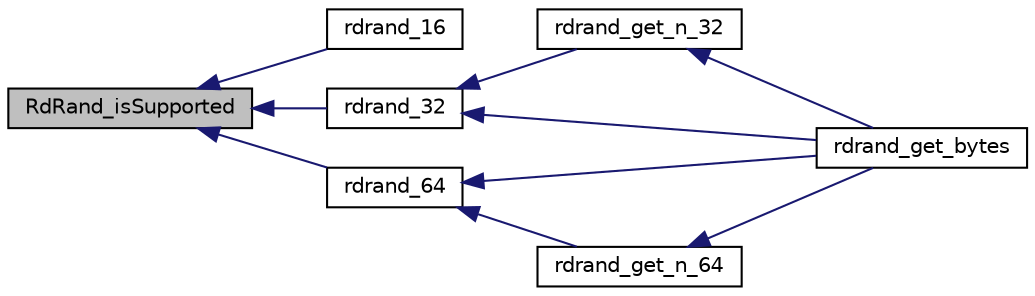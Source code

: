 digraph "RdRand_isSupported"
{
  edge [fontname="Helvetica",fontsize="10",labelfontname="Helvetica",labelfontsize="10"];
  node [fontname="Helvetica",fontsize="10",shape=record];
  rankdir="LR";
  Node1 [label="RdRand_isSupported",height=0.2,width=0.4,color="black", fillcolor="grey75", style="filled" fontcolor="black"];
  Node1 -> Node2 [dir="back",color="midnightblue",fontsize="10",style="solid",fontname="Helvetica"];
  Node2 [label="rdrand_16",height=0.2,width=0.4,color="black", fillcolor="white", style="filled",URL="$rdrand_8cpp.html#ac0b6836005a9eeaa7fc22e8ec128da4c",tooltip="Calls rdrand for a 16-bit result. "];
  Node1 -> Node3 [dir="back",color="midnightblue",fontsize="10",style="solid",fontname="Helvetica"];
  Node3 [label="rdrand_32",height=0.2,width=0.4,color="black", fillcolor="white", style="filled",URL="$rdrand_8cpp.html#ae5322e4aa5e55c40875b980638726001",tooltip="Calls rdrand for a 32-byte result. "];
  Node3 -> Node4 [dir="back",color="midnightblue",fontsize="10",style="solid",fontname="Helvetica"];
  Node4 [label="rdrand_get_n_32",height=0.2,width=0.4,color="black", fillcolor="white", style="filled",URL="$rdrand_8cpp.html#a226c1c992d91231a6d0c374b3ccb3f44",tooltip="Calls rdrand to obtain multiple 32-byte results. "];
  Node4 -> Node5 [dir="back",color="midnightblue",fontsize="10",style="solid",fontname="Helvetica"];
  Node5 [label="rdrand_get_bytes",height=0.2,width=0.4,color="black", fillcolor="white", style="filled",URL="$rdrand_8cpp.html#a1908b1f4b65c4dabc7cfdff97b488095",tooltip="Calls rdrand to fill a buffer of arbitrary size with random bytes. "];
  Node3 -> Node5 [dir="back",color="midnightblue",fontsize="10",style="solid",fontname="Helvetica"];
  Node1 -> Node6 [dir="back",color="midnightblue",fontsize="10",style="solid",fontname="Helvetica"];
  Node6 [label="rdrand_64",height=0.2,width=0.4,color="black", fillcolor="white", style="filled",URL="$rdrand_8cpp.html#a2982203449ab462050e54165e8f091db",tooltip="Calls rdrand for a 64-byte result. "];
  Node6 -> Node7 [dir="back",color="midnightblue",fontsize="10",style="solid",fontname="Helvetica"];
  Node7 [label="rdrand_get_n_64",height=0.2,width=0.4,color="black", fillcolor="white", style="filled",URL="$rdrand_8cpp.html#a2e933b7b559d673f1b22a64710b772f7",tooltip="Calls rdrand to obtain multiple 64-byte results. "];
  Node7 -> Node5 [dir="back",color="midnightblue",fontsize="10",style="solid",fontname="Helvetica"];
  Node6 -> Node5 [dir="back",color="midnightblue",fontsize="10",style="solid",fontname="Helvetica"];
}

